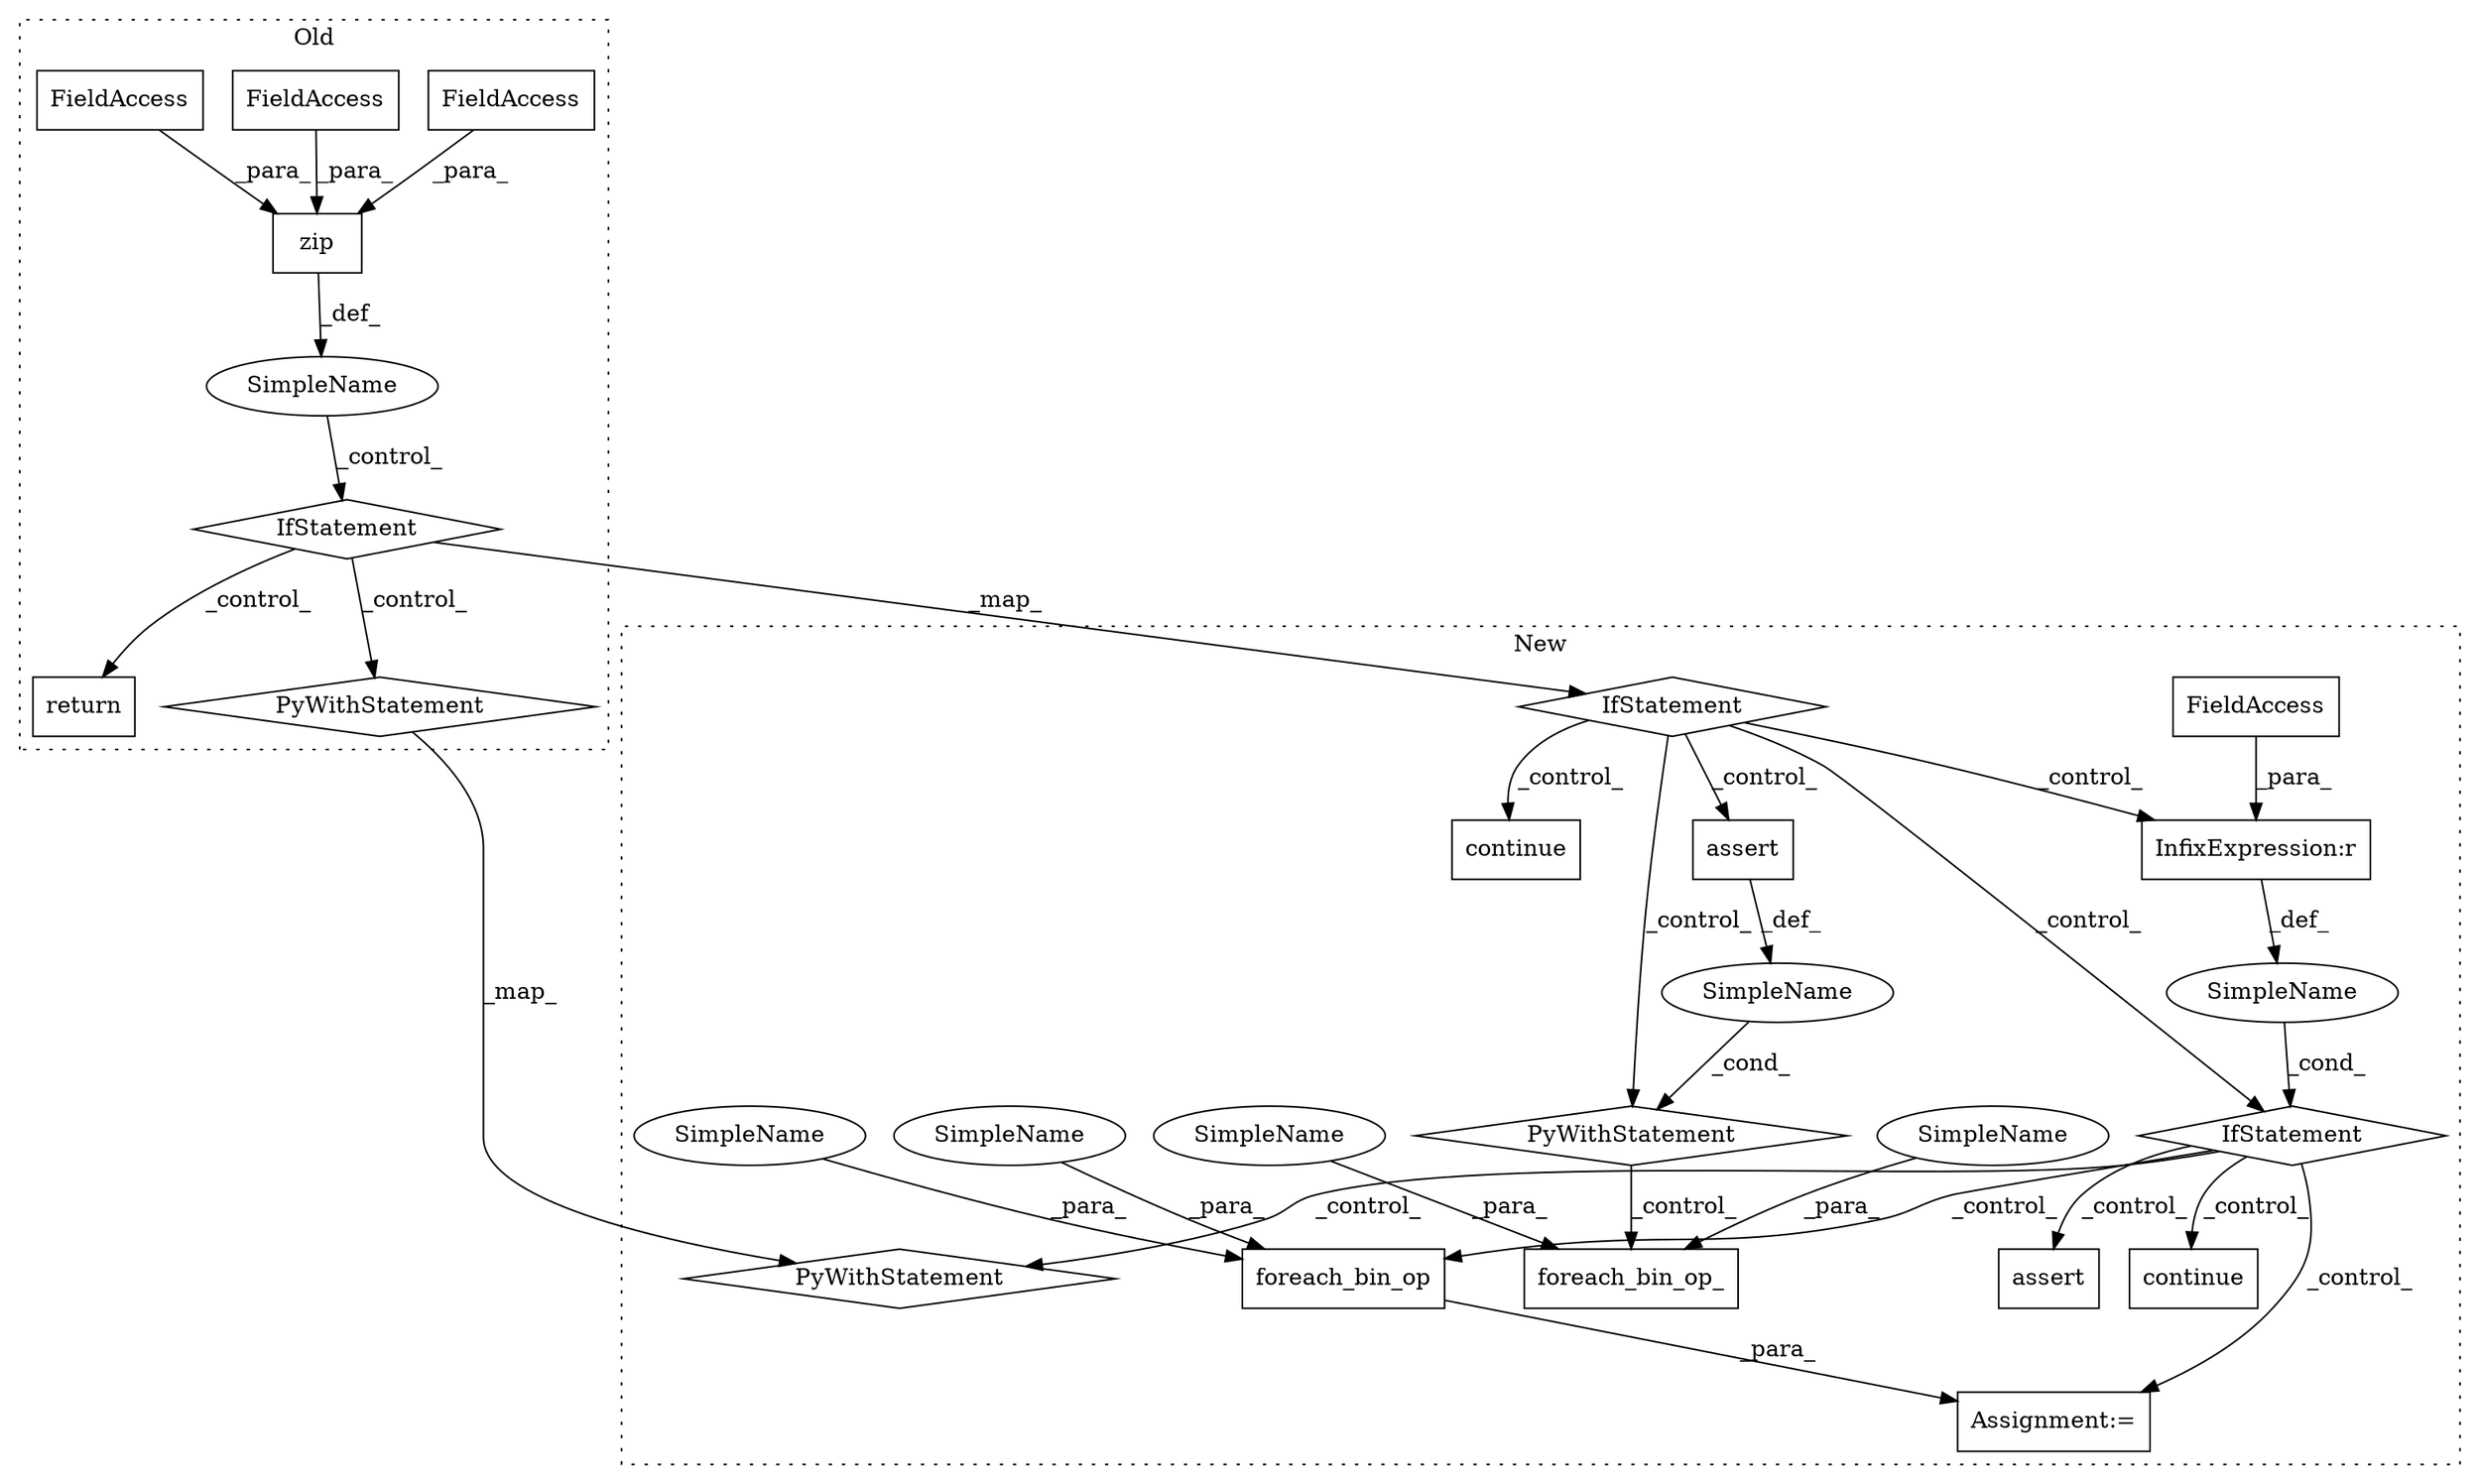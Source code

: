 digraph G {
subgraph cluster0 {
1 [label="return" a="41" s="30659" l="7" shape="box"];
3 [label="zip" a="32" s="27998,28063" l="4,1" shape="box"];
4 [label="FieldAccess" a="22" s="28045" l="18" shape="box"];
5 [label="FieldAccess" a="22" s="28002" l="20" shape="box"];
6 [label="FieldAccess" a="22" s="28023" l="21" shape="box"];
9 [label="IfStatement" a="25" s="29305,29328" l="4,2" shape="diamond"];
12 [label="PyWithStatement" a="104" s="29558,29665" l="10,2" shape="diamond"];
20 [label="SimpleName" a="42" s="27983" l="12" shape="ellipse"];
label = "Old";
style="dotted";
}
subgraph cluster1 {
2 [label="foreach_bin_op_" a="32" s="31429,31460" l="16,1" shape="box"];
7 [label="SimpleName" a="42" s="" l="" shape="ellipse"];
8 [label="PyWithStatement" a="104" s="31306,31413" l="10,2" shape="diamond"];
10 [label="IfStatement" a="25" s="27943,27966" l="4,2" shape="diamond"];
11 [label="foreach_bin_op" a="32" s="28493,28523" l="15,1" shape="box"];
13 [label="PyWithStatement" a="104" s="29364,29471" l="10,2" shape="diamond"];
14 [label="assert" a="32" s="28567,28649" l="18,1" shape="box"];
15 [label="continue" a="18" s="29058" l="9" shape="box"];
16 [label="assert" a="32" s="31321,31412" l="18,1" shape="box"];
17 [label="continue" a="18" s="30935" l="9" shape="box"];
18 [label="SimpleName" a="42" s="" l="" shape="ellipse"];
19 [label="IfStatement" a="25" s="27980,28020" l="4,2" shape="diamond"];
21 [label="InfixExpression:r" a="27" s="27998" l="4" shape="box"];
22 [label="FieldAccess" a="22" s="28002" l="18" shape="box"];
23 [label="Assignment:=" a="7" s="28492" l="1" shape="box"];
24 [label="SimpleName" a="42" s="31453" l="7" shape="ellipse"];
25 [label="SimpleName" a="42" s="28516" l="7" shape="ellipse"];
26 [label="SimpleName" a="42" s="31445" l="7" shape="ellipse"];
27 [label="SimpleName" a="42" s="28508" l="7" shape="ellipse"];
label = "New";
style="dotted";
}
3 -> 20 [label="_def_"];
4 -> 3 [label="_para_"];
5 -> 3 [label="_para_"];
6 -> 3 [label="_para_"];
7 -> 8 [label="_cond_"];
8 -> 2 [label="_control_"];
9 -> 10 [label="_map_"];
9 -> 1 [label="_control_"];
9 -> 12 [label="_control_"];
10 -> 21 [label="_control_"];
10 -> 17 [label="_control_"];
10 -> 8 [label="_control_"];
10 -> 16 [label="_control_"];
10 -> 19 [label="_control_"];
11 -> 23 [label="_para_"];
12 -> 13 [label="_map_"];
16 -> 7 [label="_def_"];
18 -> 19 [label="_cond_"];
19 -> 14 [label="_control_"];
19 -> 15 [label="_control_"];
19 -> 23 [label="_control_"];
19 -> 13 [label="_control_"];
19 -> 11 [label="_control_"];
20 -> 9 [label="_control_"];
21 -> 18 [label="_def_"];
22 -> 21 [label="_para_"];
24 -> 2 [label="_para_"];
25 -> 11 [label="_para_"];
26 -> 2 [label="_para_"];
27 -> 11 [label="_para_"];
}